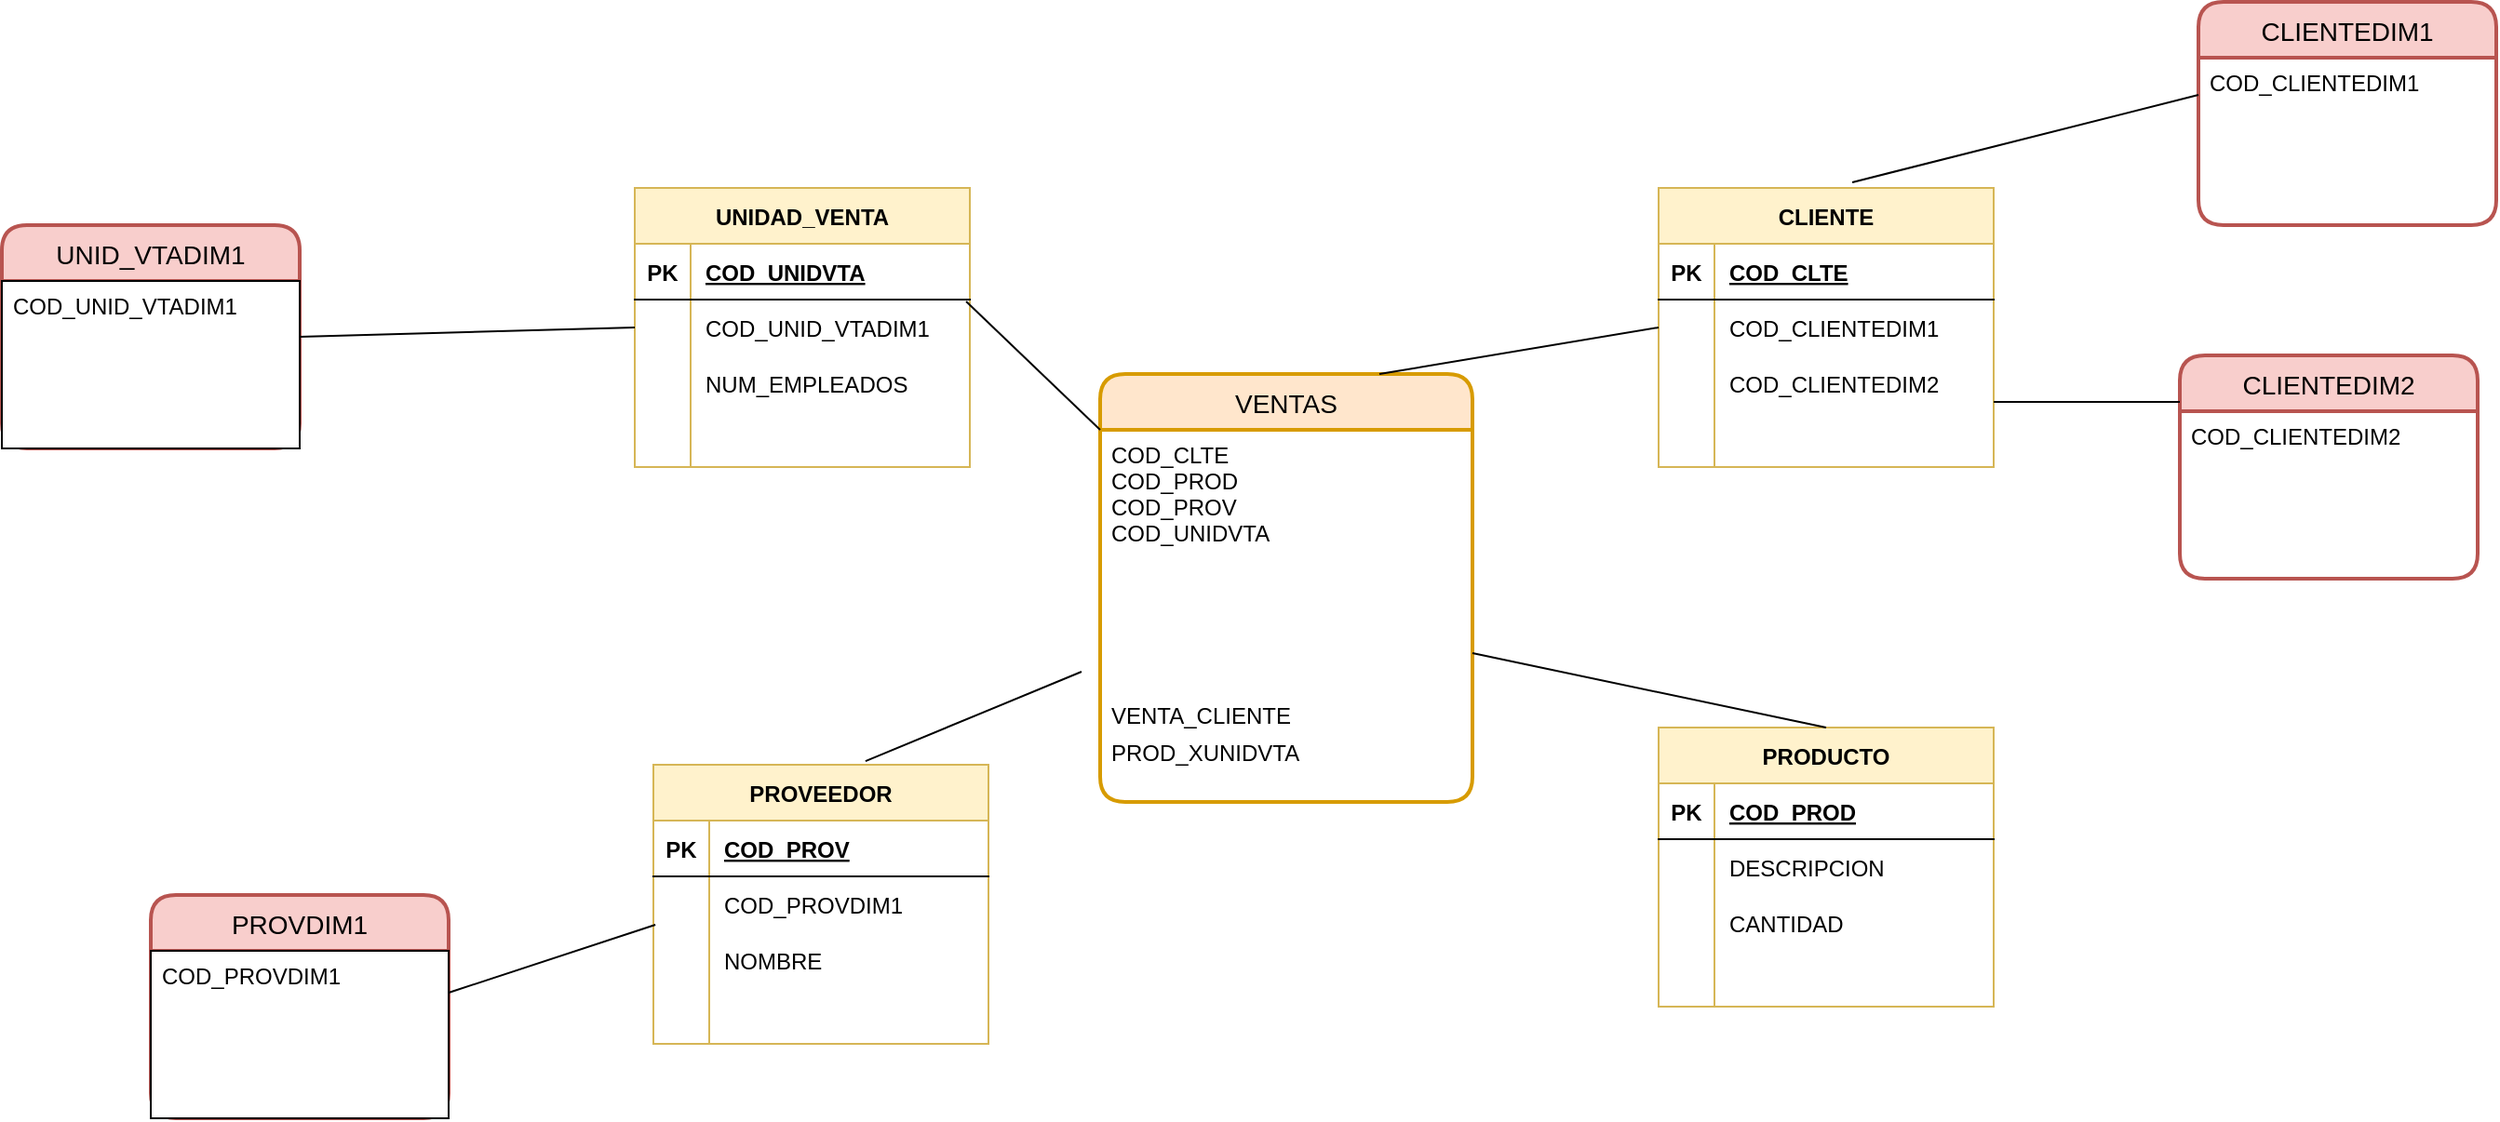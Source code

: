 <mxfile version="20.5.3" type="github">
  <diagram id="az3UE44gSPQZZGJL98Ik" name="Página-1">
    <mxGraphModel dx="2249" dy="794" grid="1" gridSize="10" guides="1" tooltips="1" connect="1" arrows="1" fold="1" page="1" pageScale="1" pageWidth="827" pageHeight="1169" math="0" shadow="0">
      <root>
        <mxCell id="0" />
        <mxCell id="1" parent="0" />
        <mxCell id="AjzlPr3TvSMi7U8EW1xE-14" value="PRODUCTO" style="shape=table;startSize=30;container=1;collapsible=1;childLayout=tableLayout;fixedRows=1;rowLines=0;fontStyle=1;align=center;resizeLast=1;fillColor=#fff2cc;strokeColor=#d6b656;" parent="1" vertex="1">
          <mxGeometry x="600" y="460" width="180" height="150" as="geometry" />
        </mxCell>
        <mxCell id="AjzlPr3TvSMi7U8EW1xE-15" value="" style="shape=tableRow;horizontal=0;startSize=0;swimlaneHead=0;swimlaneBody=0;fillColor=none;collapsible=0;dropTarget=0;points=[[0,0.5],[1,0.5]];portConstraint=eastwest;top=0;left=0;right=0;bottom=1;" parent="AjzlPr3TvSMi7U8EW1xE-14" vertex="1">
          <mxGeometry y="30" width="180" height="30" as="geometry" />
        </mxCell>
        <mxCell id="AjzlPr3TvSMi7U8EW1xE-16" value="PK" style="shape=partialRectangle;connectable=0;fillColor=none;top=0;left=0;bottom=0;right=0;fontStyle=1;overflow=hidden;" parent="AjzlPr3TvSMi7U8EW1xE-15" vertex="1">
          <mxGeometry width="30" height="30" as="geometry">
            <mxRectangle width="30" height="30" as="alternateBounds" />
          </mxGeometry>
        </mxCell>
        <mxCell id="AjzlPr3TvSMi7U8EW1xE-17" value="COD_PROD" style="shape=partialRectangle;connectable=0;fillColor=none;top=0;left=0;bottom=0;right=0;align=left;spacingLeft=6;fontStyle=5;overflow=hidden;" parent="AjzlPr3TvSMi7U8EW1xE-15" vertex="1">
          <mxGeometry x="30" width="150" height="30" as="geometry">
            <mxRectangle width="150" height="30" as="alternateBounds" />
          </mxGeometry>
        </mxCell>
        <mxCell id="AjzlPr3TvSMi7U8EW1xE-18" value="" style="shape=tableRow;horizontal=0;startSize=0;swimlaneHead=0;swimlaneBody=0;fillColor=none;collapsible=0;dropTarget=0;points=[[0,0.5],[1,0.5]];portConstraint=eastwest;top=0;left=0;right=0;bottom=0;" parent="AjzlPr3TvSMi7U8EW1xE-14" vertex="1">
          <mxGeometry y="60" width="180" height="30" as="geometry" />
        </mxCell>
        <mxCell id="AjzlPr3TvSMi7U8EW1xE-19" value="" style="shape=partialRectangle;connectable=0;fillColor=none;top=0;left=0;bottom=0;right=0;editable=1;overflow=hidden;" parent="AjzlPr3TvSMi7U8EW1xE-18" vertex="1">
          <mxGeometry width="30" height="30" as="geometry">
            <mxRectangle width="30" height="30" as="alternateBounds" />
          </mxGeometry>
        </mxCell>
        <mxCell id="AjzlPr3TvSMi7U8EW1xE-20" value="DESCRIPCION" style="shape=partialRectangle;connectable=0;fillColor=none;top=0;left=0;bottom=0;right=0;align=left;spacingLeft=6;overflow=hidden;" parent="AjzlPr3TvSMi7U8EW1xE-18" vertex="1">
          <mxGeometry x="30" width="150" height="30" as="geometry">
            <mxRectangle width="150" height="30" as="alternateBounds" />
          </mxGeometry>
        </mxCell>
        <mxCell id="AjzlPr3TvSMi7U8EW1xE-21" value="" style="shape=tableRow;horizontal=0;startSize=0;swimlaneHead=0;swimlaneBody=0;fillColor=none;collapsible=0;dropTarget=0;points=[[0,0.5],[1,0.5]];portConstraint=eastwest;top=0;left=0;right=0;bottom=0;" parent="AjzlPr3TvSMi7U8EW1xE-14" vertex="1">
          <mxGeometry y="90" width="180" height="30" as="geometry" />
        </mxCell>
        <mxCell id="AjzlPr3TvSMi7U8EW1xE-22" value="" style="shape=partialRectangle;connectable=0;fillColor=none;top=0;left=0;bottom=0;right=0;editable=1;overflow=hidden;" parent="AjzlPr3TvSMi7U8EW1xE-21" vertex="1">
          <mxGeometry width="30" height="30" as="geometry">
            <mxRectangle width="30" height="30" as="alternateBounds" />
          </mxGeometry>
        </mxCell>
        <mxCell id="AjzlPr3TvSMi7U8EW1xE-23" value="CANTIDAD" style="shape=partialRectangle;connectable=0;fillColor=none;top=0;left=0;bottom=0;right=0;align=left;spacingLeft=6;overflow=hidden;" parent="AjzlPr3TvSMi7U8EW1xE-21" vertex="1">
          <mxGeometry x="30" width="150" height="30" as="geometry">
            <mxRectangle width="150" height="30" as="alternateBounds" />
          </mxGeometry>
        </mxCell>
        <mxCell id="AjzlPr3TvSMi7U8EW1xE-24" value="" style="shape=tableRow;horizontal=0;startSize=0;swimlaneHead=0;swimlaneBody=0;fillColor=none;collapsible=0;dropTarget=0;points=[[0,0.5],[1,0.5]];portConstraint=eastwest;top=0;left=0;right=0;bottom=0;" parent="AjzlPr3TvSMi7U8EW1xE-14" vertex="1">
          <mxGeometry y="120" width="180" height="30" as="geometry" />
        </mxCell>
        <mxCell id="AjzlPr3TvSMi7U8EW1xE-25" value="" style="shape=partialRectangle;connectable=0;fillColor=none;top=0;left=0;bottom=0;right=0;editable=1;overflow=hidden;" parent="AjzlPr3TvSMi7U8EW1xE-24" vertex="1">
          <mxGeometry width="30" height="30" as="geometry">
            <mxRectangle width="30" height="30" as="alternateBounds" />
          </mxGeometry>
        </mxCell>
        <mxCell id="AjzlPr3TvSMi7U8EW1xE-26" value="" style="shape=partialRectangle;connectable=0;fillColor=none;top=0;left=0;bottom=0;right=0;align=left;spacingLeft=6;overflow=hidden;" parent="AjzlPr3TvSMi7U8EW1xE-24" vertex="1">
          <mxGeometry x="30" width="150" height="30" as="geometry">
            <mxRectangle width="150" height="30" as="alternateBounds" />
          </mxGeometry>
        </mxCell>
        <mxCell id="AjzlPr3TvSMi7U8EW1xE-27" value="CLIENTE" style="shape=table;startSize=30;container=1;collapsible=1;childLayout=tableLayout;fixedRows=1;rowLines=0;fontStyle=1;align=center;resizeLast=1;fillColor=#fff2cc;strokeColor=#d6b656;" parent="1" vertex="1">
          <mxGeometry x="600" y="170" width="180" height="150" as="geometry" />
        </mxCell>
        <mxCell id="AjzlPr3TvSMi7U8EW1xE-28" value="" style="shape=tableRow;horizontal=0;startSize=0;swimlaneHead=0;swimlaneBody=0;fillColor=none;collapsible=0;dropTarget=0;points=[[0,0.5],[1,0.5]];portConstraint=eastwest;top=0;left=0;right=0;bottom=1;" parent="AjzlPr3TvSMi7U8EW1xE-27" vertex="1">
          <mxGeometry y="30" width="180" height="30" as="geometry" />
        </mxCell>
        <mxCell id="AjzlPr3TvSMi7U8EW1xE-29" value="PK" style="shape=partialRectangle;connectable=0;fillColor=none;top=0;left=0;bottom=0;right=0;fontStyle=1;overflow=hidden;" parent="AjzlPr3TvSMi7U8EW1xE-28" vertex="1">
          <mxGeometry width="30" height="30" as="geometry">
            <mxRectangle width="30" height="30" as="alternateBounds" />
          </mxGeometry>
        </mxCell>
        <mxCell id="AjzlPr3TvSMi7U8EW1xE-30" value="COD_CLTE" style="shape=partialRectangle;connectable=0;fillColor=none;top=0;left=0;bottom=0;right=0;align=left;spacingLeft=6;fontStyle=5;overflow=hidden;" parent="AjzlPr3TvSMi7U8EW1xE-28" vertex="1">
          <mxGeometry x="30" width="150" height="30" as="geometry">
            <mxRectangle width="150" height="30" as="alternateBounds" />
          </mxGeometry>
        </mxCell>
        <mxCell id="AjzlPr3TvSMi7U8EW1xE-31" value="" style="shape=tableRow;horizontal=0;startSize=0;swimlaneHead=0;swimlaneBody=0;fillColor=none;collapsible=0;dropTarget=0;points=[[0,0.5],[1,0.5]];portConstraint=eastwest;top=0;left=0;right=0;bottom=0;" parent="AjzlPr3TvSMi7U8EW1xE-27" vertex="1">
          <mxGeometry y="60" width="180" height="30" as="geometry" />
        </mxCell>
        <mxCell id="AjzlPr3TvSMi7U8EW1xE-32" value="" style="shape=partialRectangle;connectable=0;fillColor=none;top=0;left=0;bottom=0;right=0;editable=1;overflow=hidden;" parent="AjzlPr3TvSMi7U8EW1xE-31" vertex="1">
          <mxGeometry width="30" height="30" as="geometry">
            <mxRectangle width="30" height="30" as="alternateBounds" />
          </mxGeometry>
        </mxCell>
        <mxCell id="AjzlPr3TvSMi7U8EW1xE-33" value="COD_CLIENTEDIM1" style="shape=partialRectangle;connectable=0;fillColor=none;top=0;left=0;bottom=0;right=0;align=left;spacingLeft=6;overflow=hidden;" parent="AjzlPr3TvSMi7U8EW1xE-31" vertex="1">
          <mxGeometry x="30" width="150" height="30" as="geometry">
            <mxRectangle width="150" height="30" as="alternateBounds" />
          </mxGeometry>
        </mxCell>
        <mxCell id="AjzlPr3TvSMi7U8EW1xE-34" value="" style="shape=tableRow;horizontal=0;startSize=0;swimlaneHead=0;swimlaneBody=0;fillColor=none;collapsible=0;dropTarget=0;points=[[0,0.5],[1,0.5]];portConstraint=eastwest;top=0;left=0;right=0;bottom=0;" parent="AjzlPr3TvSMi7U8EW1xE-27" vertex="1">
          <mxGeometry y="90" width="180" height="30" as="geometry" />
        </mxCell>
        <mxCell id="AjzlPr3TvSMi7U8EW1xE-35" value="" style="shape=partialRectangle;connectable=0;fillColor=none;top=0;left=0;bottom=0;right=0;editable=1;overflow=hidden;" parent="AjzlPr3TvSMi7U8EW1xE-34" vertex="1">
          <mxGeometry width="30" height="30" as="geometry">
            <mxRectangle width="30" height="30" as="alternateBounds" />
          </mxGeometry>
        </mxCell>
        <mxCell id="AjzlPr3TvSMi7U8EW1xE-36" value="COD_CLIENTEDIM2" style="shape=partialRectangle;connectable=0;fillColor=none;top=0;left=0;bottom=0;right=0;align=left;spacingLeft=6;overflow=hidden;" parent="AjzlPr3TvSMi7U8EW1xE-34" vertex="1">
          <mxGeometry x="30" width="150" height="30" as="geometry">
            <mxRectangle width="150" height="30" as="alternateBounds" />
          </mxGeometry>
        </mxCell>
        <mxCell id="AjzlPr3TvSMi7U8EW1xE-37" value="" style="shape=tableRow;horizontal=0;startSize=0;swimlaneHead=0;swimlaneBody=0;fillColor=none;collapsible=0;dropTarget=0;points=[[0,0.5],[1,0.5]];portConstraint=eastwest;top=0;left=0;right=0;bottom=0;" parent="AjzlPr3TvSMi7U8EW1xE-27" vertex="1">
          <mxGeometry y="120" width="180" height="30" as="geometry" />
        </mxCell>
        <mxCell id="AjzlPr3TvSMi7U8EW1xE-38" value="" style="shape=partialRectangle;connectable=0;fillColor=none;top=0;left=0;bottom=0;right=0;editable=1;overflow=hidden;" parent="AjzlPr3TvSMi7U8EW1xE-37" vertex="1">
          <mxGeometry width="30" height="30" as="geometry">
            <mxRectangle width="30" height="30" as="alternateBounds" />
          </mxGeometry>
        </mxCell>
        <mxCell id="AjzlPr3TvSMi7U8EW1xE-39" value="" style="shape=partialRectangle;connectable=0;fillColor=none;top=0;left=0;bottom=0;right=0;align=left;spacingLeft=6;overflow=hidden;" parent="AjzlPr3TvSMi7U8EW1xE-37" vertex="1">
          <mxGeometry x="30" width="150" height="30" as="geometry">
            <mxRectangle width="150" height="30" as="alternateBounds" />
          </mxGeometry>
        </mxCell>
        <mxCell id="AjzlPr3TvSMi7U8EW1xE-40" value="UNIDAD_VENTA" style="shape=table;startSize=30;container=1;collapsible=1;childLayout=tableLayout;fixedRows=1;rowLines=0;fontStyle=1;align=center;resizeLast=1;fillColor=#fff2cc;strokeColor=#d6b656;" parent="1" vertex="1">
          <mxGeometry x="50" y="170" width="180" height="150" as="geometry" />
        </mxCell>
        <mxCell id="AjzlPr3TvSMi7U8EW1xE-41" value="" style="shape=tableRow;horizontal=0;startSize=0;swimlaneHead=0;swimlaneBody=0;fillColor=none;collapsible=0;dropTarget=0;points=[[0,0.5],[1,0.5]];portConstraint=eastwest;top=0;left=0;right=0;bottom=1;" parent="AjzlPr3TvSMi7U8EW1xE-40" vertex="1">
          <mxGeometry y="30" width="180" height="30" as="geometry" />
        </mxCell>
        <mxCell id="AjzlPr3TvSMi7U8EW1xE-42" value="PK" style="shape=partialRectangle;connectable=0;fillColor=none;top=0;left=0;bottom=0;right=0;fontStyle=1;overflow=hidden;" parent="AjzlPr3TvSMi7U8EW1xE-41" vertex="1">
          <mxGeometry width="30" height="30" as="geometry">
            <mxRectangle width="30" height="30" as="alternateBounds" />
          </mxGeometry>
        </mxCell>
        <mxCell id="AjzlPr3TvSMi7U8EW1xE-43" value="COD_UNIDVTA" style="shape=partialRectangle;connectable=0;fillColor=none;top=0;left=0;bottom=0;right=0;align=left;spacingLeft=6;fontStyle=5;overflow=hidden;" parent="AjzlPr3TvSMi7U8EW1xE-41" vertex="1">
          <mxGeometry x="30" width="150" height="30" as="geometry">
            <mxRectangle width="150" height="30" as="alternateBounds" />
          </mxGeometry>
        </mxCell>
        <mxCell id="AjzlPr3TvSMi7U8EW1xE-44" value="" style="shape=tableRow;horizontal=0;startSize=0;swimlaneHead=0;swimlaneBody=0;fillColor=none;collapsible=0;dropTarget=0;points=[[0,0.5],[1,0.5]];portConstraint=eastwest;top=0;left=0;right=0;bottom=0;" parent="AjzlPr3TvSMi7U8EW1xE-40" vertex="1">
          <mxGeometry y="60" width="180" height="30" as="geometry" />
        </mxCell>
        <mxCell id="AjzlPr3TvSMi7U8EW1xE-45" value="" style="shape=partialRectangle;connectable=0;fillColor=none;top=0;left=0;bottom=0;right=0;editable=1;overflow=hidden;" parent="AjzlPr3TvSMi7U8EW1xE-44" vertex="1">
          <mxGeometry width="30" height="30" as="geometry">
            <mxRectangle width="30" height="30" as="alternateBounds" />
          </mxGeometry>
        </mxCell>
        <mxCell id="AjzlPr3TvSMi7U8EW1xE-46" value="COD_UNID_VTADIM1" style="shape=partialRectangle;connectable=0;fillColor=none;top=0;left=0;bottom=0;right=0;align=left;spacingLeft=6;overflow=hidden;" parent="AjzlPr3TvSMi7U8EW1xE-44" vertex="1">
          <mxGeometry x="30" width="150" height="30" as="geometry">
            <mxRectangle width="150" height="30" as="alternateBounds" />
          </mxGeometry>
        </mxCell>
        <mxCell id="AjzlPr3TvSMi7U8EW1xE-47" value="" style="shape=tableRow;horizontal=0;startSize=0;swimlaneHead=0;swimlaneBody=0;fillColor=none;collapsible=0;dropTarget=0;points=[[0,0.5],[1,0.5]];portConstraint=eastwest;top=0;left=0;right=0;bottom=0;" parent="AjzlPr3TvSMi7U8EW1xE-40" vertex="1">
          <mxGeometry y="90" width="180" height="30" as="geometry" />
        </mxCell>
        <mxCell id="AjzlPr3TvSMi7U8EW1xE-48" value="" style="shape=partialRectangle;connectable=0;fillColor=none;top=0;left=0;bottom=0;right=0;editable=1;overflow=hidden;" parent="AjzlPr3TvSMi7U8EW1xE-47" vertex="1">
          <mxGeometry width="30" height="30" as="geometry">
            <mxRectangle width="30" height="30" as="alternateBounds" />
          </mxGeometry>
        </mxCell>
        <mxCell id="AjzlPr3TvSMi7U8EW1xE-49" value="NUM_EMPLEADOS" style="shape=partialRectangle;connectable=0;fillColor=none;top=0;left=0;bottom=0;right=0;align=left;spacingLeft=6;overflow=hidden;" parent="AjzlPr3TvSMi7U8EW1xE-47" vertex="1">
          <mxGeometry x="30" width="150" height="30" as="geometry">
            <mxRectangle width="150" height="30" as="alternateBounds" />
          </mxGeometry>
        </mxCell>
        <mxCell id="AjzlPr3TvSMi7U8EW1xE-50" value="" style="shape=tableRow;horizontal=0;startSize=0;swimlaneHead=0;swimlaneBody=0;fillColor=none;collapsible=0;dropTarget=0;points=[[0,0.5],[1,0.5]];portConstraint=eastwest;top=0;left=0;right=0;bottom=0;" parent="AjzlPr3TvSMi7U8EW1xE-40" vertex="1">
          <mxGeometry y="120" width="180" height="30" as="geometry" />
        </mxCell>
        <mxCell id="AjzlPr3TvSMi7U8EW1xE-51" value="" style="shape=partialRectangle;connectable=0;fillColor=none;top=0;left=0;bottom=0;right=0;editable=1;overflow=hidden;" parent="AjzlPr3TvSMi7U8EW1xE-50" vertex="1">
          <mxGeometry width="30" height="30" as="geometry">
            <mxRectangle width="30" height="30" as="alternateBounds" />
          </mxGeometry>
        </mxCell>
        <mxCell id="AjzlPr3TvSMi7U8EW1xE-52" value="" style="shape=partialRectangle;connectable=0;fillColor=none;top=0;left=0;bottom=0;right=0;align=left;spacingLeft=6;overflow=hidden;" parent="AjzlPr3TvSMi7U8EW1xE-50" vertex="1">
          <mxGeometry x="30" width="150" height="30" as="geometry">
            <mxRectangle width="150" height="30" as="alternateBounds" />
          </mxGeometry>
        </mxCell>
        <mxCell id="AjzlPr3TvSMi7U8EW1xE-53" value="PROVEEDOR" style="shape=table;startSize=30;container=1;collapsible=1;childLayout=tableLayout;fixedRows=1;rowLines=0;fontStyle=1;align=center;resizeLast=1;fillColor=#fff2cc;strokeColor=#d6b656;" parent="1" vertex="1">
          <mxGeometry x="60" y="480" width="180" height="150" as="geometry" />
        </mxCell>
        <mxCell id="AjzlPr3TvSMi7U8EW1xE-54" value="" style="shape=tableRow;horizontal=0;startSize=0;swimlaneHead=0;swimlaneBody=0;fillColor=none;collapsible=0;dropTarget=0;points=[[0,0.5],[1,0.5]];portConstraint=eastwest;top=0;left=0;right=0;bottom=1;" parent="AjzlPr3TvSMi7U8EW1xE-53" vertex="1">
          <mxGeometry y="30" width="180" height="30" as="geometry" />
        </mxCell>
        <mxCell id="AjzlPr3TvSMi7U8EW1xE-55" value="PK" style="shape=partialRectangle;connectable=0;fillColor=none;top=0;left=0;bottom=0;right=0;fontStyle=1;overflow=hidden;" parent="AjzlPr3TvSMi7U8EW1xE-54" vertex="1">
          <mxGeometry width="30" height="30" as="geometry">
            <mxRectangle width="30" height="30" as="alternateBounds" />
          </mxGeometry>
        </mxCell>
        <mxCell id="AjzlPr3TvSMi7U8EW1xE-56" value="COD_PROV" style="shape=partialRectangle;connectable=0;fillColor=none;top=0;left=0;bottom=0;right=0;align=left;spacingLeft=6;fontStyle=5;overflow=hidden;" parent="AjzlPr3TvSMi7U8EW1xE-54" vertex="1">
          <mxGeometry x="30" width="150" height="30" as="geometry">
            <mxRectangle width="150" height="30" as="alternateBounds" />
          </mxGeometry>
        </mxCell>
        <mxCell id="AjzlPr3TvSMi7U8EW1xE-57" value="" style="shape=tableRow;horizontal=0;startSize=0;swimlaneHead=0;swimlaneBody=0;fillColor=none;collapsible=0;dropTarget=0;points=[[0,0.5],[1,0.5]];portConstraint=eastwest;top=0;left=0;right=0;bottom=0;" parent="AjzlPr3TvSMi7U8EW1xE-53" vertex="1">
          <mxGeometry y="60" width="180" height="30" as="geometry" />
        </mxCell>
        <mxCell id="AjzlPr3TvSMi7U8EW1xE-58" value="" style="shape=partialRectangle;connectable=0;fillColor=none;top=0;left=0;bottom=0;right=0;editable=1;overflow=hidden;" parent="AjzlPr3TvSMi7U8EW1xE-57" vertex="1">
          <mxGeometry width="30" height="30" as="geometry">
            <mxRectangle width="30" height="30" as="alternateBounds" />
          </mxGeometry>
        </mxCell>
        <mxCell id="AjzlPr3TvSMi7U8EW1xE-59" value="COD_PROVDIM1" style="shape=partialRectangle;connectable=0;fillColor=none;top=0;left=0;bottom=0;right=0;align=left;spacingLeft=6;overflow=hidden;" parent="AjzlPr3TvSMi7U8EW1xE-57" vertex="1">
          <mxGeometry x="30" width="150" height="30" as="geometry">
            <mxRectangle width="150" height="30" as="alternateBounds" />
          </mxGeometry>
        </mxCell>
        <mxCell id="AjzlPr3TvSMi7U8EW1xE-60" value="" style="shape=tableRow;horizontal=0;startSize=0;swimlaneHead=0;swimlaneBody=0;fillColor=none;collapsible=0;dropTarget=0;points=[[0,0.5],[1,0.5]];portConstraint=eastwest;top=0;left=0;right=0;bottom=0;" parent="AjzlPr3TvSMi7U8EW1xE-53" vertex="1">
          <mxGeometry y="90" width="180" height="30" as="geometry" />
        </mxCell>
        <mxCell id="AjzlPr3TvSMi7U8EW1xE-61" value="" style="shape=partialRectangle;connectable=0;fillColor=none;top=0;left=0;bottom=0;right=0;editable=1;overflow=hidden;" parent="AjzlPr3TvSMi7U8EW1xE-60" vertex="1">
          <mxGeometry width="30" height="30" as="geometry">
            <mxRectangle width="30" height="30" as="alternateBounds" />
          </mxGeometry>
        </mxCell>
        <mxCell id="AjzlPr3TvSMi7U8EW1xE-62" value="NOMBRE" style="shape=partialRectangle;connectable=0;fillColor=none;top=0;left=0;bottom=0;right=0;align=left;spacingLeft=6;overflow=hidden;" parent="AjzlPr3TvSMi7U8EW1xE-60" vertex="1">
          <mxGeometry x="30" width="150" height="30" as="geometry">
            <mxRectangle width="150" height="30" as="alternateBounds" />
          </mxGeometry>
        </mxCell>
        <mxCell id="AjzlPr3TvSMi7U8EW1xE-63" value="" style="shape=tableRow;horizontal=0;startSize=0;swimlaneHead=0;swimlaneBody=0;fillColor=none;collapsible=0;dropTarget=0;points=[[0,0.5],[1,0.5]];portConstraint=eastwest;top=0;left=0;right=0;bottom=0;" parent="AjzlPr3TvSMi7U8EW1xE-53" vertex="1">
          <mxGeometry y="120" width="180" height="30" as="geometry" />
        </mxCell>
        <mxCell id="AjzlPr3TvSMi7U8EW1xE-64" value="" style="shape=partialRectangle;connectable=0;fillColor=none;top=0;left=0;bottom=0;right=0;editable=1;overflow=hidden;" parent="AjzlPr3TvSMi7U8EW1xE-63" vertex="1">
          <mxGeometry width="30" height="30" as="geometry">
            <mxRectangle width="30" height="30" as="alternateBounds" />
          </mxGeometry>
        </mxCell>
        <mxCell id="AjzlPr3TvSMi7U8EW1xE-65" value="" style="shape=partialRectangle;connectable=0;fillColor=none;top=0;left=0;bottom=0;right=0;align=left;spacingLeft=6;overflow=hidden;" parent="AjzlPr3TvSMi7U8EW1xE-63" vertex="1">
          <mxGeometry x="30" width="150" height="30" as="geometry">
            <mxRectangle width="150" height="30" as="alternateBounds" />
          </mxGeometry>
        </mxCell>
        <mxCell id="AjzlPr3TvSMi7U8EW1xE-66" value="VENTAS" style="swimlane;childLayout=stackLayout;horizontal=1;startSize=30;horizontalStack=0;rounded=1;fontSize=14;fontStyle=0;strokeWidth=2;resizeParent=0;resizeLast=1;shadow=0;dashed=0;align=center;fillColor=#ffe6cc;strokeColor=#d79b00;" parent="1" vertex="1">
          <mxGeometry x="300" y="270" width="200" height="230" as="geometry" />
        </mxCell>
        <mxCell id="AjzlPr3TvSMi7U8EW1xE-67" value="COD_CLTE&#xa;COD_PROD&#xa;COD_PROV&#xa;COD_UNIDVTA" style="align=left;strokeColor=none;fillColor=none;spacingLeft=4;fontSize=12;verticalAlign=top;resizable=0;rotatable=0;part=1;" parent="AjzlPr3TvSMi7U8EW1xE-66" vertex="1">
          <mxGeometry y="30" width="200" height="140" as="geometry" />
        </mxCell>
        <mxCell id="AjzlPr3TvSMi7U8EW1xE-75" value="VENTA_CLIENTE" style="text;strokeColor=none;fillColor=none;spacingLeft=4;spacingRight=4;overflow=hidden;rotatable=0;points=[[0,0.5],[1,0.5]];portConstraint=eastwest;fontSize=12;" parent="AjzlPr3TvSMi7U8EW1xE-66" vertex="1">
          <mxGeometry y="170" width="200" height="20" as="geometry" />
        </mxCell>
        <mxCell id="AjzlPr3TvSMi7U8EW1xE-88" value="PROD_XUNIDVTA" style="text;strokeColor=none;fillColor=none;spacingLeft=4;spacingRight=4;overflow=hidden;rotatable=0;points=[[0,0.5],[1,0.5]];portConstraint=eastwest;fontSize=12;" parent="AjzlPr3TvSMi7U8EW1xE-66" vertex="1">
          <mxGeometry y="190" width="200" height="40" as="geometry" />
        </mxCell>
        <mxCell id="AjzlPr3TvSMi7U8EW1xE-69" value="" style="endArrow=none;html=1;rounded=0;entryX=0;entryY=0.5;entryDx=0;entryDy=0;exitX=0.75;exitY=0;exitDx=0;exitDy=0;" parent="1" source="AjzlPr3TvSMi7U8EW1xE-66" target="AjzlPr3TvSMi7U8EW1xE-31" edge="1">
          <mxGeometry relative="1" as="geometry">
            <mxPoint x="330" y="410" as="sourcePoint" />
            <mxPoint x="490" y="410" as="targetPoint" />
          </mxGeometry>
        </mxCell>
        <mxCell id="AjzlPr3TvSMi7U8EW1xE-71" value="" style="endArrow=none;html=1;rounded=0;entryX=0.633;entryY=-0.013;entryDx=0;entryDy=0;entryPerimeter=0;" parent="1" target="AjzlPr3TvSMi7U8EW1xE-53" edge="1">
          <mxGeometry relative="1" as="geometry">
            <mxPoint x="290" y="430" as="sourcePoint" />
            <mxPoint x="490" y="410" as="targetPoint" />
          </mxGeometry>
        </mxCell>
        <mxCell id="AjzlPr3TvSMi7U8EW1xE-72" value="" style="endArrow=none;html=1;rounded=0;exitX=0.5;exitY=0;exitDx=0;exitDy=0;" parent="1" source="AjzlPr3TvSMi7U8EW1xE-14" edge="1">
          <mxGeometry relative="1" as="geometry">
            <mxPoint x="330" y="410" as="sourcePoint" />
            <mxPoint x="500" y="420" as="targetPoint" />
          </mxGeometry>
        </mxCell>
        <mxCell id="AjzlPr3TvSMi7U8EW1xE-73" value="" style="endArrow=none;html=1;rounded=0;exitX=0;exitY=0;exitDx=0;exitDy=0;entryX=0.989;entryY=0.033;entryDx=0;entryDy=0;entryPerimeter=0;" parent="1" source="AjzlPr3TvSMi7U8EW1xE-67" target="AjzlPr3TvSMi7U8EW1xE-44" edge="1">
          <mxGeometry relative="1" as="geometry">
            <mxPoint x="330" y="410" as="sourcePoint" />
            <mxPoint x="490" y="410" as="targetPoint" />
          </mxGeometry>
        </mxCell>
        <mxCell id="rYYobVdt4v9T522gsghs-1" value="CLIENTEDIM1" style="swimlane;childLayout=stackLayout;horizontal=1;startSize=30;horizontalStack=0;rounded=1;fontSize=14;fontStyle=0;strokeWidth=2;resizeParent=0;resizeLast=1;shadow=0;dashed=0;align=center;fillColor=#f8cecc;strokeColor=#b85450;" vertex="1" parent="1">
          <mxGeometry x="890" y="70" width="160" height="120" as="geometry" />
        </mxCell>
        <mxCell id="rYYobVdt4v9T522gsghs-2" value="COD_CLIENTEDIM1" style="align=left;strokeColor=none;fillColor=none;spacingLeft=4;fontSize=12;verticalAlign=top;resizable=0;rotatable=0;part=1;" vertex="1" parent="rYYobVdt4v9T522gsghs-1">
          <mxGeometry y="30" width="160" height="90" as="geometry" />
        </mxCell>
        <mxCell id="rYYobVdt4v9T522gsghs-5" value="CLIENTEDIM2" style="swimlane;childLayout=stackLayout;horizontal=1;startSize=30;horizontalStack=0;rounded=1;fontSize=14;fontStyle=0;strokeWidth=2;resizeParent=0;resizeLast=1;shadow=0;dashed=0;align=center;fillColor=#f8cecc;strokeColor=#b85450;" vertex="1" parent="1">
          <mxGeometry x="880" y="260" width="160" height="120" as="geometry" />
        </mxCell>
        <mxCell id="rYYobVdt4v9T522gsghs-6" value="COD_CLIENTEDIM2" style="align=left;strokeColor=none;fillColor=none;spacingLeft=4;fontSize=12;verticalAlign=top;resizable=0;rotatable=0;part=1;" vertex="1" parent="rYYobVdt4v9T522gsghs-5">
          <mxGeometry y="30" width="160" height="90" as="geometry" />
        </mxCell>
        <mxCell id="rYYobVdt4v9T522gsghs-7" value="" style="line;strokeWidth=1;rotatable=0;dashed=0;labelPosition=right;align=left;verticalAlign=middle;spacingTop=0;spacingLeft=6;points=[];portConstraint=eastwest;" vertex="1" parent="1">
          <mxGeometry x="780" y="280" width="100" height="10" as="geometry" />
        </mxCell>
        <mxCell id="rYYobVdt4v9T522gsghs-8" value="" style="endArrow=none;html=1;rounded=0;exitX=0.578;exitY=-0.02;exitDx=0;exitDy=0;exitPerimeter=0;" edge="1" parent="1" source="AjzlPr3TvSMi7U8EW1xE-27">
          <mxGeometry relative="1" as="geometry">
            <mxPoint x="730" y="120" as="sourcePoint" />
            <mxPoint x="890" y="120" as="targetPoint" />
          </mxGeometry>
        </mxCell>
        <mxCell id="rYYobVdt4v9T522gsghs-9" value="PROVDIM1" style="swimlane;childLayout=stackLayout;horizontal=1;startSize=30;horizontalStack=0;rounded=1;fontSize=14;fontStyle=0;strokeWidth=2;resizeParent=0;resizeLast=1;shadow=0;dashed=0;align=center;fillColor=#f8cecc;strokeColor=#b85450;" vertex="1" parent="1">
          <mxGeometry x="-210" y="550" width="160" height="120" as="geometry" />
        </mxCell>
        <mxCell id="rYYobVdt4v9T522gsghs-10" value="COD_PROVDIM1" style="align=left;spacingLeft=4;fontSize=12;verticalAlign=top;resizable=0;rotatable=0;part=1;" vertex="1" parent="rYYobVdt4v9T522gsghs-9">
          <mxGeometry y="30" width="160" height="90" as="geometry" />
        </mxCell>
        <mxCell id="rYYobVdt4v9T522gsghs-11" value="" style="endArrow=none;html=1;rounded=0;exitX=0.006;exitY=0.867;exitDx=0;exitDy=0;exitPerimeter=0;entryX=1;entryY=0.25;entryDx=0;entryDy=0;" edge="1" parent="1" source="AjzlPr3TvSMi7U8EW1xE-57" target="rYYobVdt4v9T522gsghs-10">
          <mxGeometry relative="1" as="geometry">
            <mxPoint x="330" y="410" as="sourcePoint" />
            <mxPoint x="490" y="410" as="targetPoint" />
          </mxGeometry>
        </mxCell>
        <mxCell id="rYYobVdt4v9T522gsghs-12" value="UNID_VTADIM1" style="swimlane;childLayout=stackLayout;horizontal=1;startSize=30;horizontalStack=0;rounded=1;fontSize=14;fontStyle=0;strokeWidth=2;resizeParent=0;resizeLast=1;shadow=0;dashed=0;align=center;fillColor=#f8cecc;strokeColor=#b85450;" vertex="1" parent="1">
          <mxGeometry x="-290" y="190" width="160" height="120" as="geometry" />
        </mxCell>
        <mxCell id="rYYobVdt4v9T522gsghs-13" value="COD_UNID_VTADIM1" style="align=left;spacingLeft=4;fontSize=12;verticalAlign=top;resizable=0;rotatable=0;part=1;" vertex="1" parent="rYYobVdt4v9T522gsghs-12">
          <mxGeometry y="30" width="160" height="90" as="geometry" />
        </mxCell>
        <mxCell id="rYYobVdt4v9T522gsghs-14" value="" style="endArrow=none;html=1;rounded=0;exitX=1;exitY=0.5;exitDx=0;exitDy=0;entryX=0;entryY=0.5;entryDx=0;entryDy=0;" edge="1" parent="1" source="rYYobVdt4v9T522gsghs-12" target="AjzlPr3TvSMi7U8EW1xE-44">
          <mxGeometry relative="1" as="geometry">
            <mxPoint x="-50" y="360" as="sourcePoint" />
            <mxPoint x="110" y="360" as="targetPoint" />
          </mxGeometry>
        </mxCell>
      </root>
    </mxGraphModel>
  </diagram>
</mxfile>
